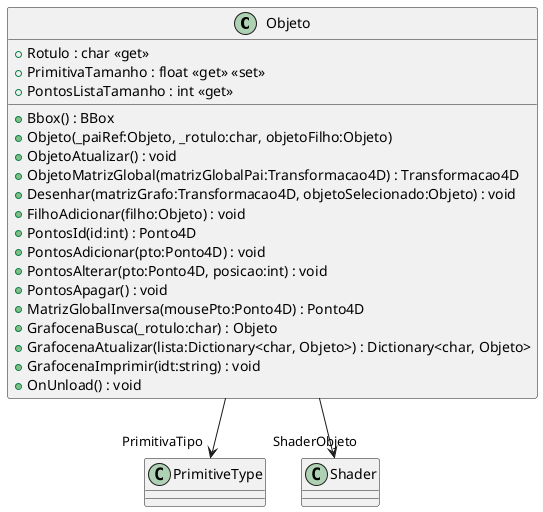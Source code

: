 @startuml Objeto
class Objeto {
    + Rotulo : char <<get>>
    + PrimitivaTamanho : float <<get>> <<set>>
    + PontosListaTamanho : int <<get>>
    + Bbox() : BBox
    + Objeto(_paiRef:Objeto, _rotulo:char, objetoFilho:Objeto)
    + ObjetoAtualizar() : void
    + ObjetoMatrizGlobal(matrizGlobalPai:Transformacao4D) : Transformacao4D
    + Desenhar(matrizGrafo:Transformacao4D, objetoSelecionado:Objeto) : void
    + FilhoAdicionar(filho:Objeto) : void
    + PontosId(id:int) : Ponto4D
    + PontosAdicionar(pto:Ponto4D) : void
    + PontosAlterar(pto:Ponto4D, posicao:int) : void
    + PontosApagar() : void
    + MatrizGlobalInversa(mousePto:Ponto4D) : Ponto4D
    + GrafocenaBusca(_rotulo:char) : Objeto
    + GrafocenaAtualizar(lista:Dictionary<char, Objeto>) : Dictionary<char, Objeto>
    + GrafocenaImprimir(idt:string) : void
    + OnUnload() : void
}
Objeto --> "PrimitivaTipo" PrimitiveType
Objeto --> "ShaderObjeto" Shader
@enduml
